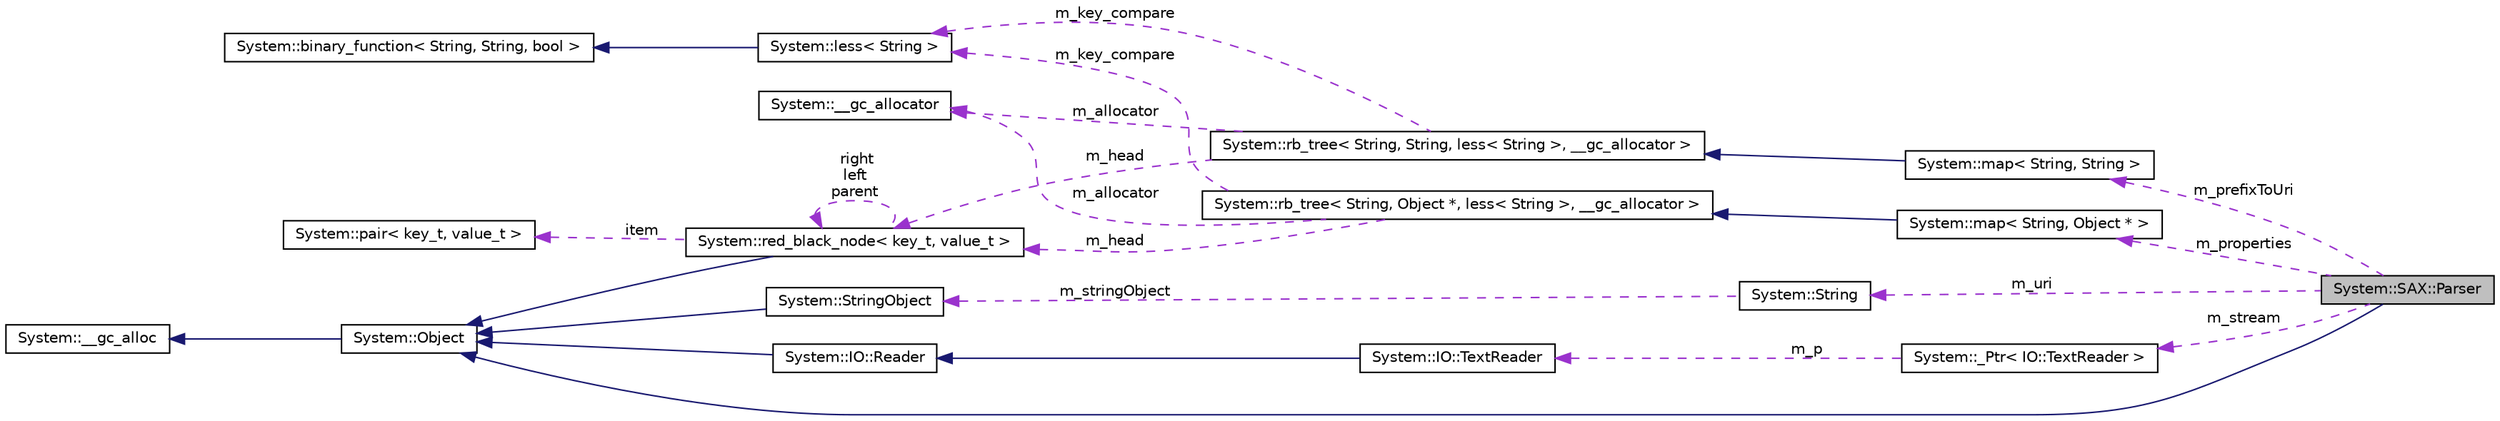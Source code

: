 digraph G
{
  edge [fontname="Helvetica",fontsize="10",labelfontname="Helvetica",labelfontsize="10"];
  node [fontname="Helvetica",fontsize="10",shape=record];
  rankdir="LR";
  Node1 [label="System::SAX::Parser",height=0.2,width=0.4,color="black", fillcolor="grey75", style="filled" fontcolor="black"];
  Node2 -> Node1 [dir="back",color="midnightblue",fontsize="10",style="solid",fontname="Helvetica"];
  Node2 [label="System::Object",height=0.2,width=0.4,color="black", fillcolor="white", style="filled",URL="$class_system_1_1_object.html"];
  Node3 -> Node2 [dir="back",color="midnightblue",fontsize="10",style="solid",fontname="Helvetica"];
  Node3 [label="System::__gc_alloc",height=0.2,width=0.4,color="black", fillcolor="white", style="filled",URL="$class_system_1_1____gc__alloc.html"];
  Node4 -> Node1 [dir="back",color="darkorchid3",fontsize="10",style="dashed",label=" m_properties" ,fontname="Helvetica"];
  Node4 [label="System::map\< String, Object * \>",height=0.2,width=0.4,color="black", fillcolor="white", style="filled",URL="$class_system_1_1map.html"];
  Node5 -> Node4 [dir="back",color="midnightblue",fontsize="10",style="solid",fontname="Helvetica"];
  Node5 [label="System::rb_tree\< String, Object *, less\< String \>, __gc_allocator \>",height=0.2,width=0.4,color="black", fillcolor="white", style="filled",URL="$class_system_1_1rb__tree.html"];
  Node6 -> Node5 [dir="back",color="darkorchid3",fontsize="10",style="dashed",label=" m_allocator" ,fontname="Helvetica"];
  Node6 [label="System::__gc_allocator",height=0.2,width=0.4,color="black", fillcolor="white", style="filled",URL="$class_system_1_1____gc__allocator.html"];
  Node7 -> Node5 [dir="back",color="darkorchid3",fontsize="10",style="dashed",label=" m_key_compare" ,fontname="Helvetica"];
  Node7 [label="System::less\< String \>",height=0.2,width=0.4,color="black", fillcolor="white", style="filled",URL="$class_system_1_1less_3_01_string_01_4.html"];
  Node8 -> Node7 [dir="back",color="midnightblue",fontsize="10",style="solid",fontname="Helvetica"];
  Node8 [label="System::binary_function\< String, String, bool \>",height=0.2,width=0.4,color="black", fillcolor="white", style="filled",URL="$class_system_1_1binary__function.html"];
  Node9 -> Node5 [dir="back",color="darkorchid3",fontsize="10",style="dashed",label=" m_head" ,fontname="Helvetica"];
  Node9 [label="System::red_black_node\< key_t, value_t \>",height=0.2,width=0.4,color="black", fillcolor="white", style="filled",URL="$class_system_1_1red__black__node.html"];
  Node2 -> Node9 [dir="back",color="midnightblue",fontsize="10",style="solid",fontname="Helvetica"];
  Node9 -> Node9 [dir="back",color="darkorchid3",fontsize="10",style="dashed",label=" right\nleft\nparent" ,fontname="Helvetica"];
  Node10 -> Node9 [dir="back",color="darkorchid3",fontsize="10",style="dashed",label=" item" ,fontname="Helvetica"];
  Node10 [label="System::pair\< key_t, value_t \>",height=0.2,width=0.4,color="black", fillcolor="white", style="filled",URL="$class_system_1_1pair.html"];
  Node11 -> Node1 [dir="back",color="darkorchid3",fontsize="10",style="dashed",label=" m_stream" ,fontname="Helvetica"];
  Node11 [label="System::_Ptr\< IO::TextReader \>",height=0.2,width=0.4,color="black", fillcolor="white", style="filled",URL="$class_system_1_1___ptr.html"];
  Node12 -> Node11 [dir="back",color="darkorchid3",fontsize="10",style="dashed",label=" m_p" ,fontname="Helvetica"];
  Node12 [label="System::IO::TextReader",height=0.2,width=0.4,color="black", fillcolor="white", style="filled",URL="$class_system_1_1_i_o_1_1_text_reader.html"];
  Node13 -> Node12 [dir="back",color="midnightblue",fontsize="10",style="solid",fontname="Helvetica"];
  Node13 [label="System::IO::Reader",height=0.2,width=0.4,color="black", fillcolor="white", style="filled",URL="$class_system_1_1_i_o_1_1_reader.html"];
  Node2 -> Node13 [dir="back",color="midnightblue",fontsize="10",style="solid",fontname="Helvetica"];
  Node14 -> Node1 [dir="back",color="darkorchid3",fontsize="10",style="dashed",label=" m_prefixToUri" ,fontname="Helvetica"];
  Node14 [label="System::map\< String, String \>",height=0.2,width=0.4,color="black", fillcolor="white", style="filled",URL="$class_system_1_1map.html"];
  Node15 -> Node14 [dir="back",color="midnightblue",fontsize="10",style="solid",fontname="Helvetica"];
  Node15 [label="System::rb_tree\< String, String, less\< String \>, __gc_allocator \>",height=0.2,width=0.4,color="black", fillcolor="white", style="filled",URL="$class_system_1_1rb__tree.html"];
  Node6 -> Node15 [dir="back",color="darkorchid3",fontsize="10",style="dashed",label=" m_allocator" ,fontname="Helvetica"];
  Node7 -> Node15 [dir="back",color="darkorchid3",fontsize="10",style="dashed",label=" m_key_compare" ,fontname="Helvetica"];
  Node9 -> Node15 [dir="back",color="darkorchid3",fontsize="10",style="dashed",label=" m_head" ,fontname="Helvetica"];
  Node16 -> Node1 [dir="back",color="darkorchid3",fontsize="10",style="dashed",label=" m_uri" ,fontname="Helvetica"];
  Node16 [label="System::String",height=0.2,width=0.4,color="black", fillcolor="white", style="filled",URL="$class_system_1_1_string.html"];
  Node17 -> Node16 [dir="back",color="darkorchid3",fontsize="10",style="dashed",label=" m_stringObject" ,fontname="Helvetica"];
  Node17 [label="System::StringObject",height=0.2,width=0.4,color="black", fillcolor="white", style="filled",URL="$class_system_1_1_string_object.html"];
  Node2 -> Node17 [dir="back",color="midnightblue",fontsize="10",style="solid",fontname="Helvetica"];
}
